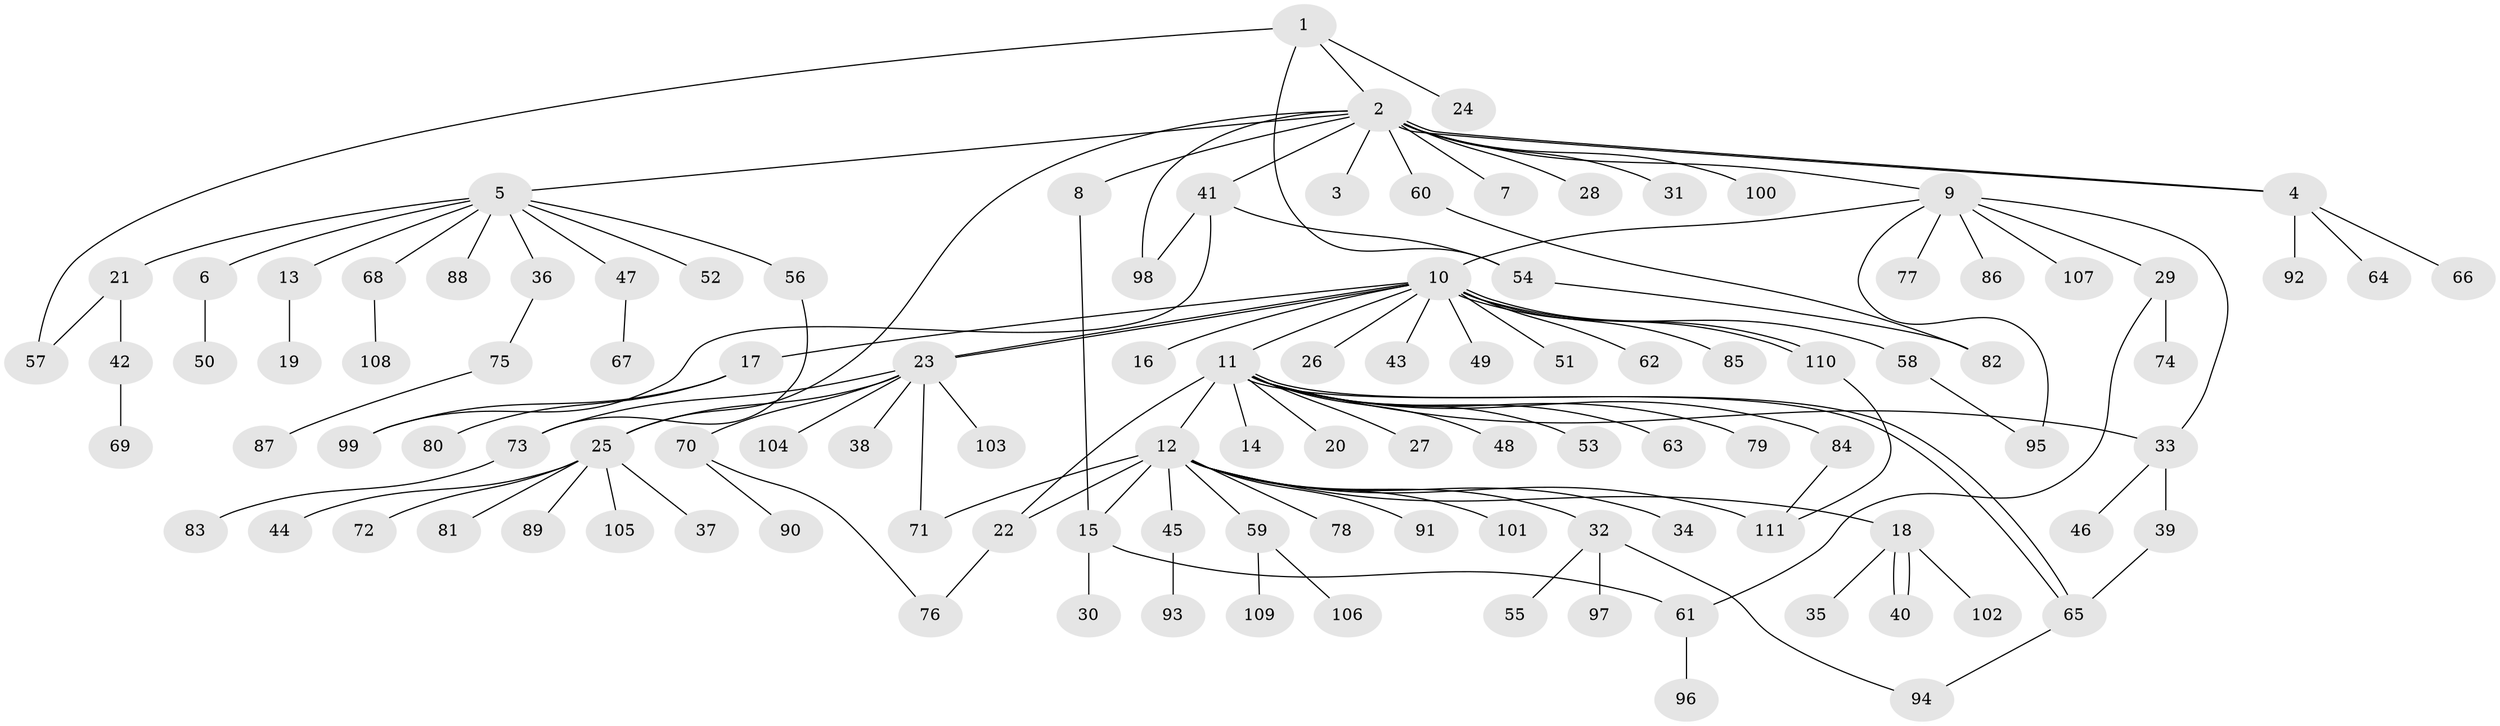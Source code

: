 // Generated by graph-tools (version 1.1) at 2025/01/03/09/25 03:01:37]
// undirected, 111 vertices, 133 edges
graph export_dot {
graph [start="1"]
  node [color=gray90,style=filled];
  1;
  2;
  3;
  4;
  5;
  6;
  7;
  8;
  9;
  10;
  11;
  12;
  13;
  14;
  15;
  16;
  17;
  18;
  19;
  20;
  21;
  22;
  23;
  24;
  25;
  26;
  27;
  28;
  29;
  30;
  31;
  32;
  33;
  34;
  35;
  36;
  37;
  38;
  39;
  40;
  41;
  42;
  43;
  44;
  45;
  46;
  47;
  48;
  49;
  50;
  51;
  52;
  53;
  54;
  55;
  56;
  57;
  58;
  59;
  60;
  61;
  62;
  63;
  64;
  65;
  66;
  67;
  68;
  69;
  70;
  71;
  72;
  73;
  74;
  75;
  76;
  77;
  78;
  79;
  80;
  81;
  82;
  83;
  84;
  85;
  86;
  87;
  88;
  89;
  90;
  91;
  92;
  93;
  94;
  95;
  96;
  97;
  98;
  99;
  100;
  101;
  102;
  103;
  104;
  105;
  106;
  107;
  108;
  109;
  110;
  111;
  1 -- 2;
  1 -- 24;
  1 -- 54;
  1 -- 57;
  2 -- 3;
  2 -- 4;
  2 -- 4;
  2 -- 5;
  2 -- 7;
  2 -- 8;
  2 -- 9;
  2 -- 25;
  2 -- 28;
  2 -- 31;
  2 -- 41;
  2 -- 60;
  2 -- 98;
  2 -- 100;
  4 -- 64;
  4 -- 66;
  4 -- 92;
  5 -- 6;
  5 -- 13;
  5 -- 21;
  5 -- 36;
  5 -- 47;
  5 -- 52;
  5 -- 56;
  5 -- 68;
  5 -- 88;
  6 -- 50;
  8 -- 15;
  9 -- 10;
  9 -- 29;
  9 -- 33;
  9 -- 77;
  9 -- 86;
  9 -- 95;
  9 -- 107;
  10 -- 11;
  10 -- 16;
  10 -- 17;
  10 -- 23;
  10 -- 23;
  10 -- 26;
  10 -- 43;
  10 -- 49;
  10 -- 51;
  10 -- 58;
  10 -- 62;
  10 -- 85;
  10 -- 110;
  10 -- 110;
  11 -- 12;
  11 -- 14;
  11 -- 20;
  11 -- 22;
  11 -- 27;
  11 -- 33;
  11 -- 48;
  11 -- 53;
  11 -- 63;
  11 -- 65;
  11 -- 65;
  11 -- 79;
  11 -- 84;
  12 -- 15;
  12 -- 18;
  12 -- 22;
  12 -- 32;
  12 -- 34;
  12 -- 45;
  12 -- 59;
  12 -- 71;
  12 -- 78;
  12 -- 91;
  12 -- 101;
  12 -- 111;
  13 -- 19;
  15 -- 30;
  15 -- 61;
  17 -- 80;
  17 -- 99;
  18 -- 35;
  18 -- 40;
  18 -- 40;
  18 -- 102;
  21 -- 42;
  21 -- 57;
  22 -- 76;
  23 -- 25;
  23 -- 38;
  23 -- 70;
  23 -- 71;
  23 -- 73;
  23 -- 103;
  23 -- 104;
  25 -- 37;
  25 -- 44;
  25 -- 72;
  25 -- 81;
  25 -- 89;
  25 -- 105;
  29 -- 61;
  29 -- 74;
  32 -- 55;
  32 -- 94;
  32 -- 97;
  33 -- 39;
  33 -- 46;
  36 -- 75;
  39 -- 65;
  41 -- 54;
  41 -- 98;
  41 -- 99;
  42 -- 69;
  45 -- 93;
  47 -- 67;
  54 -- 82;
  56 -- 73;
  58 -- 95;
  59 -- 106;
  59 -- 109;
  60 -- 82;
  61 -- 96;
  65 -- 94;
  68 -- 108;
  70 -- 76;
  70 -- 90;
  73 -- 83;
  75 -- 87;
  84 -- 111;
  110 -- 111;
}
